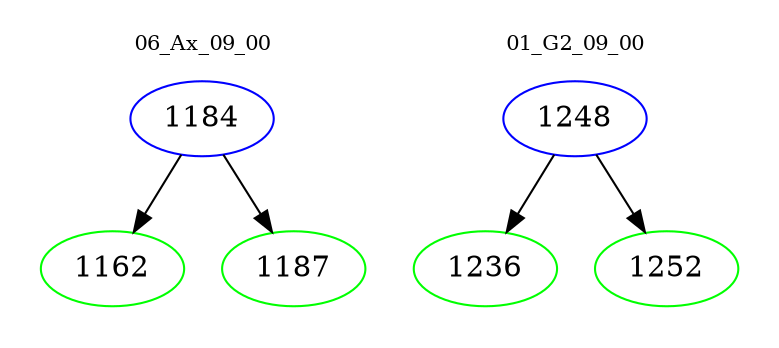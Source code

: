 digraph{
subgraph cluster_0 {
color = white
label = "06_Ax_09_00";
fontsize=10;
T0_1184 [label="1184", color="blue"]
T0_1184 -> T0_1162 [color="black"]
T0_1162 [label="1162", color="green"]
T0_1184 -> T0_1187 [color="black"]
T0_1187 [label="1187", color="green"]
}
subgraph cluster_1 {
color = white
label = "01_G2_09_00";
fontsize=10;
T1_1248 [label="1248", color="blue"]
T1_1248 -> T1_1236 [color="black"]
T1_1236 [label="1236", color="green"]
T1_1248 -> T1_1252 [color="black"]
T1_1252 [label="1252", color="green"]
}
}
